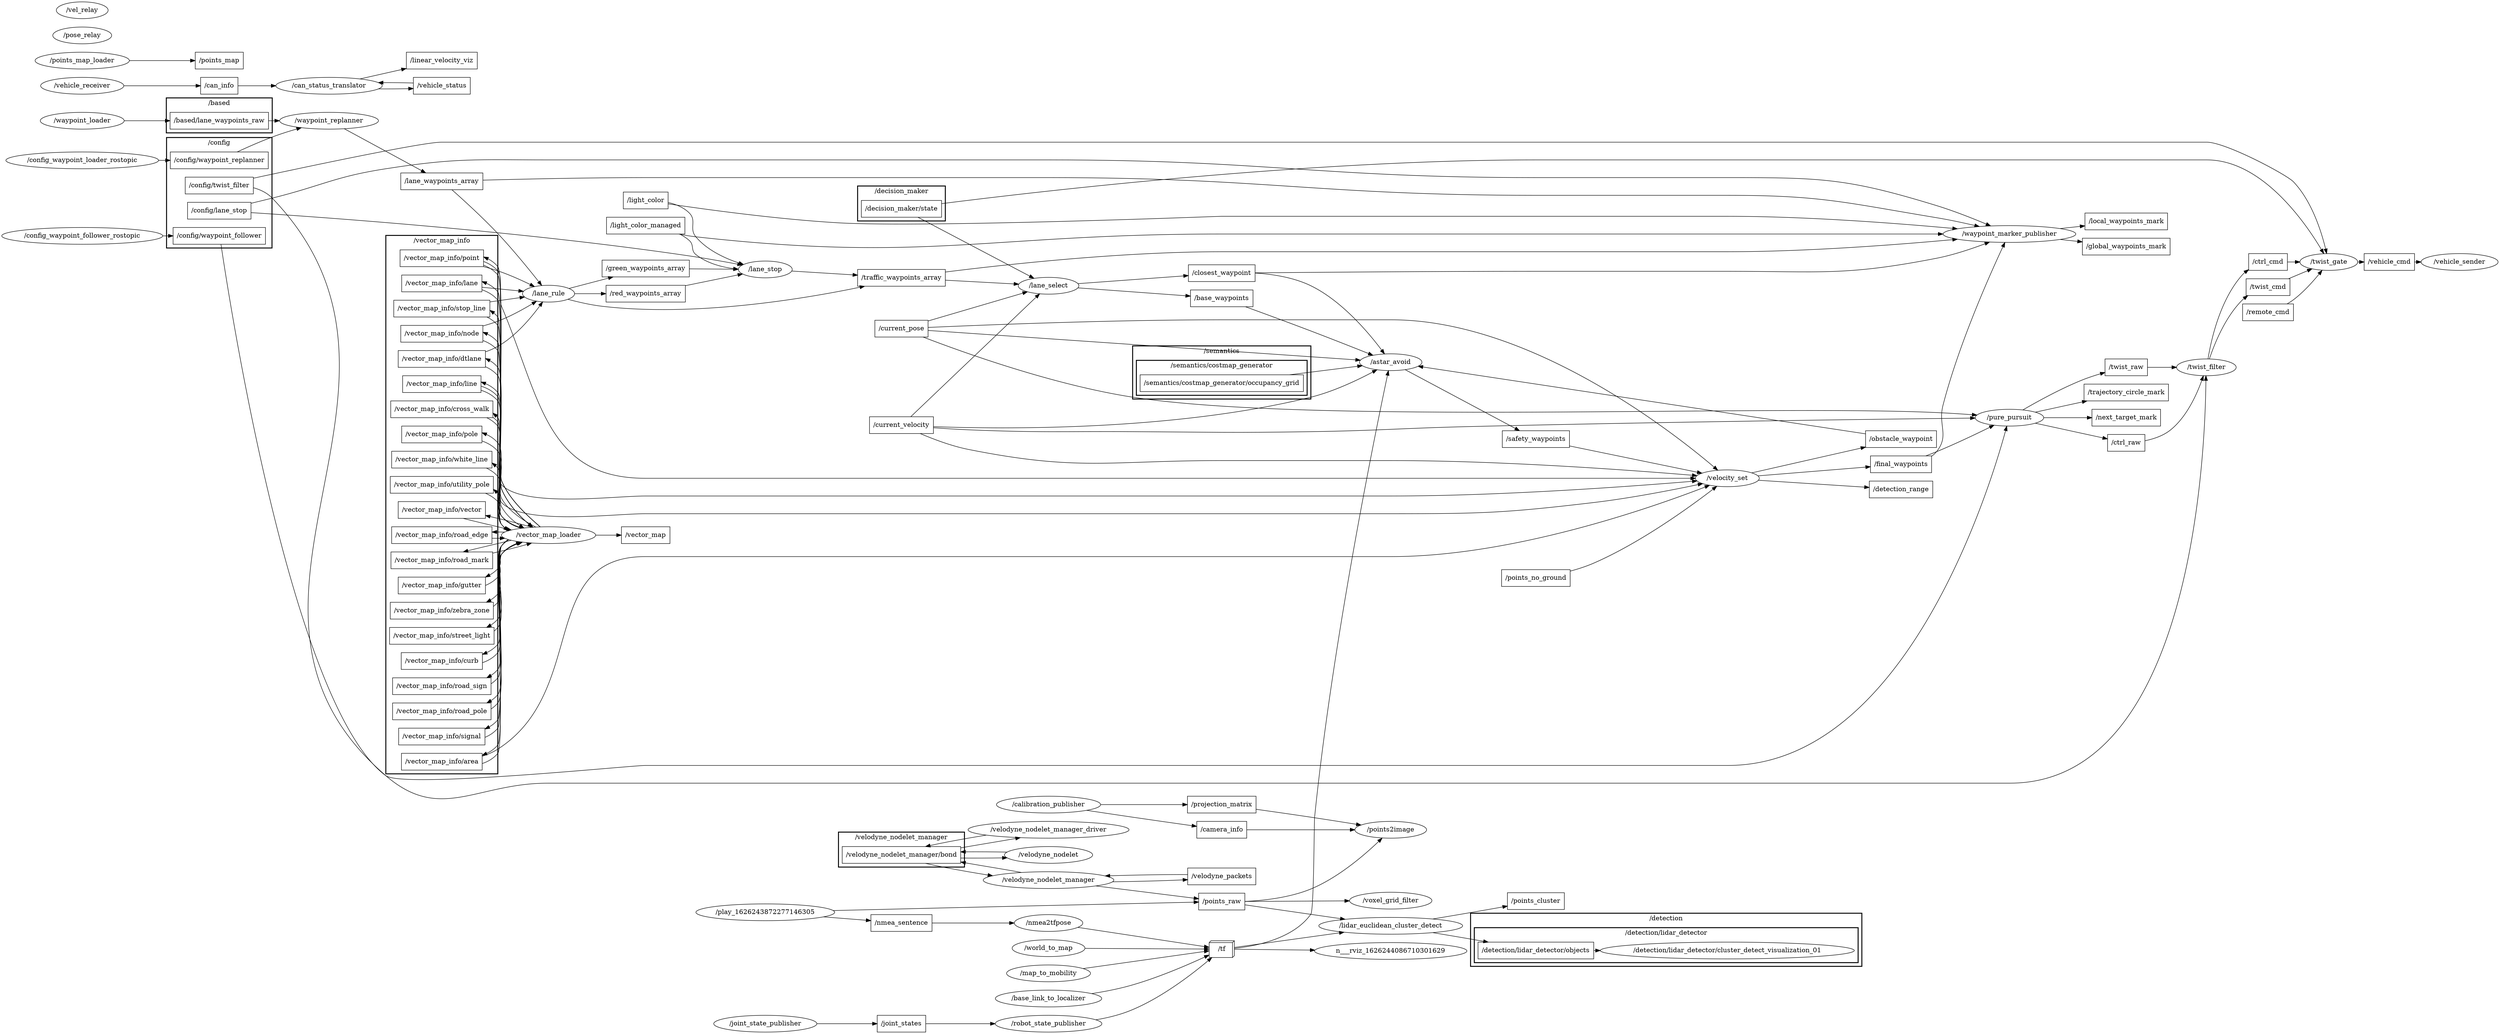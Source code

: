 digraph graphname {
	graph [bb="0,0,4301.3,2258",
		compound=True,
		rank=same,
		rankdir=LR,
		ranksep=0.2
	];
	node [label="\N"];
	subgraph cluster___semantics {
		graph [bb="1946.5,1401,2250.5,1515",
			compound=True,
			label="/semantics",
			lheight=0.21,
			lp="2098.5,1503.5",
			lwidth=0.81,
			rank=same,
			rankdir=LR,
			ranksep=0.2,
			style=bold
		];
		subgraph cluster___semantics__costmap_generator {
			graph [bb="1954.5,1409,2242.5,1484",
				compound=True,
				label="/semantics/costmap_generator",
				lheight=0.21,
				lp="2098.5,1472.5",
				lwidth=2.31,
				rank=same,
				rankdir=LR,
				ranksep=0.2,
				style=bold
			];
			t___semantics__costmap_generator__occupancy_grid			 [URL=topic_3A__semantics__costmap_generator__occupancy_grid,
				height=0.5,
				label="/semantics/costmap_generator/occupancy_grid",
				pos="2098.5,1435",
				shape=box,
				tooltip="topic:/semantics/costmap_generator/occupancy_grid",
				width=3.7778];
		}
	}
	subgraph cluster___config {
		graph [bb="287.48,1728,470.48,1965",
			compound=True,
			label="/config",
			lheight=0.21,
			lp="378.98,1953.5",
			lwidth=0.54,
			rank=same,
			rankdir=LR,
			ranksep=0.2,
			style=bold
		];
		t___config__twist_filter		 [URL=topic_3A__config__twist_filter,
			height=0.5,
			label="/config/twist_filter",
			pos="378.98,1862",
			shape=box,
			tooltip="topic:/config/twist_filter",
			width=1.6389];
		t___config__waypoint_follower		 [URL=topic_3A__config__waypoint_follower,
			height=0.5,
			label="/config/waypoint_follower",
			pos="378.98,1754",
			shape=box,
			tooltip="topic:/config/waypoint_follower",
			width=2.2361];
		t___config__lane_stop		 [URL=topic_3A__config__lane_stop,
			height=0.5,
			label="/config/lane_stop",
			pos="378.98,1808",
			shape=box,
			tooltip="topic:/config/lane_stop",
			width=1.5278];
		t___config__waypoint_replanner		 [URL=topic_3A__config__waypoint_replanner,
			height=0.5,
			label="/config/waypoint_replanner",
			pos="378.98,1916",
			shape=box,
			tooltip="topic:/config/waypoint_replanner",
			width=2.3194];
	}
	subgraph cluster___vector_map_info {
		graph [bb="660.66,597,855.66,1752",
			compound=True,
			label="/vector_map_info",
			lheight=0.21,
			lp="758.16,1740.5",
			lwidth=1.35,
			rank=same,
			rankdir=LR,
			ranksep=0.2,
			style=bold
		];
		t___vector_map_info__zebra_zone		 [URL=topic_3A__vector_map_info__zebra_zone,
			height=0.5,
			label="/vector_map_info/zebra_zone",
			pos="758.16,947",
			shape=box,
			tooltip="topic:/vector_map_info/zebra_zone",
			width=2.4861];
		t___vector_map_info__dtlane		 [URL=topic_3A__vector_map_info__dtlane,
			height=0.5,
			label="/vector_map_info/dtlane",
			pos="758.16,1487",
			shape=box,
			tooltip="topic:/vector_map_info/dtlane",
			width=2.0833];
		t___vector_map_info__curb		 [URL=topic_3A__vector_map_info__curb,
			height=0.5,
			label="/vector_map_info/curb",
			pos="758.16,839",
			shape=box,
			tooltip="topic:/vector_map_info/curb",
			width=1.9583];
		t___vector_map_info__road_sign		 [URL=topic_3A__vector_map_info__road_sign,
			height=0.5,
			label="/vector_map_info/road_sign",
			pos="758.16,785",
			shape=box,
			tooltip="topic:/vector_map_info/road_sign",
			width=2.3611];
		t___vector_map_info__road_pole		 [URL=topic_3A__vector_map_info__road_pole,
			height=0.5,
			label="/vector_map_info/road_pole",
			pos="758.16,731",
			shape=box,
			tooltip="topic:/vector_map_info/road_pole",
			width=2.375];
		t___vector_map_info__signal		 [URL=topic_3A__vector_map_info__signal,
			height=0.5,
			label="/vector_map_info/signal",
			pos="758.16,677",
			shape=box,
			tooltip="topic:/vector_map_info/signal",
			width=2.0694];
		t___vector_map_info__lane		 [URL=topic_3A__vector_map_info__lane,
			height=0.5,
			label="/vector_map_info/lane",
			pos="758.16,1649",
			shape=box,
			tooltip="topic:/vector_map_info/lane",
			width=1.9444];
		t___vector_map_info__stop_line		 [URL=topic_3A__vector_map_info__stop_line,
			height=0.5,
			label="/vector_map_info/stop_line",
			pos="758.16,1595",
			shape=box,
			tooltip="topic:/vector_map_info/stop_line",
			width=2.3194];
		t___vector_map_info__utility_pole		 [URL=topic_3A__vector_map_info__utility_pole,
			height=0.5,
			label="/vector_map_info/utility_pole",
			pos="758.16,1217",
			shape=box,
			tooltip="topic:/vector_map_info/utility_pole",
			width=2.4861];
		t___vector_map_info__line		 [URL=topic_3A__vector_map_info__line,
			height=0.5,
			label="/vector_map_info/line",
			pos="758.16,1433",
			shape=box,
			tooltip="topic:/vector_map_info/line",
			width=1.9028];
		t___vector_map_info__node		 [URL=topic_3A__vector_map_info__node,
			height=0.5,
			label="/vector_map_info/node",
			pos="758.16,1541",
			shape=box,
			tooltip="topic:/vector_map_info/node",
			width=1.9861];
		t___vector_map_info__road_mark		 [URL=topic_3A__vector_map_info__road_mark,
			height=0.5,
			label="/vector_map_info/road_mark",
			pos="758.16,1055",
			shape=box,
			tooltip="topic:/vector_map_info/road_mark",
			width=2.4444];
		t___vector_map_info__gutter		 [URL=topic_3A__vector_map_info__gutter,
			height=0.5,
			label="/vector_map_info/gutter",
			pos="758.16,1001",
			shape=box,
			tooltip="topic:/vector_map_info/gutter",
			width=2.0694];
		t___vector_map_info__street_light		 [URL=topic_3A__vector_map_info__street_light,
			height=0.5,
			label="/vector_map_info/street_light",
			pos="758.16,893",
			shape=box,
			tooltip="topic:/vector_map_info/street_light",
			width=2.4722];
		t___vector_map_info__cross_walk		 [URL=topic_3A__vector_map_info__cross_walk,
			height=0.5,
			label="/vector_map_info/cross_walk",
			pos="758.16,1379",
			shape=box,
			tooltip="topic:/vector_map_info/cross_walk",
			width=2.4722];
		t___vector_map_info__white_line		 [URL=topic_3A__vector_map_info__white_line,
			height=0.5,
			label="/vector_map_info/white_line",
			pos="758.16,1271",
			shape=box,
			tooltip="topic:/vector_map_info/white_line",
			width=2.4167];
		t___vector_map_info__vector		 [URL=topic_3A__vector_map_info__vector,
			height=0.5,
			label="/vector_map_info/vector",
			pos="758.16,1163",
			shape=box,
			tooltip="topic:/vector_map_info/vector",
			width=2.0972];
		t___vector_map_info__point		 [URL=topic_3A__vector_map_info__point,
			height=0.5,
			label="/vector_map_info/point",
			pos="758.16,1703",
			shape=box,
			tooltip="topic:/vector_map_info/point",
			width=2.0139];
		t___vector_map_info__pole		 [URL=topic_3A__vector_map_info__pole,
			height=0.5,
			label="/vector_map_info/pole",
			pos="758.16,1325",
			shape=box,
			tooltip="topic:/vector_map_info/pole",
			width=1.9444];
		t___vector_map_info__area		 [URL=topic_3A__vector_map_info__area,
			height=0.5,
			label="/vector_map_info/area",
			pos="758.16,623",
			shape=box,
			tooltip="topic:/vector_map_info/area",
			width=1.9444];
		t___vector_map_info__road_edge		 [URL=topic_3A__vector_map_info__road_edge,
			height=0.5,
			label="/vector_map_info/road_edge",
			pos="758.16,1109",
			shape=box,
			tooltip="topic:/vector_map_info/road_edge",
			width=2.4028];
	}
	subgraph cluster___decision_maker {
		graph [bb="1474.8,1788,1625.8,1863",
			compound=True,
			label="/decision_maker",
			lheight=0.21,
			lp="1550.3,1851.5",
			lwidth=1.26,
			rank=same,
			rankdir=LR,
			ranksep=0.2,
			style=bold
		];
		t___decision_maker__state		 [URL=topic_3A__decision_maker__state,
			height=0.5,
			label="/decision_maker/state",
			pos="1550.3,1814",
			shape=box,
			tooltip="topic:/decision_maker/state",
			width=1.875];
	}
	subgraph cluster___based {
		graph [bb="287.48,1977,470.48,2052",
			compound=True,
			label="/based",
			lheight=0.21,
			lp="378.98,2040.5",
			lwidth=0.49,
			rank=same,
			rankdir=LR,
			ranksep=0.2,
			style=bold
		];
		t___based__lane_waypoints_raw		 [URL=topic_3A__based__lane_waypoints_raw,
			height=0.5,
			label="/based/lane_waypoints_raw",
			pos="378.98,2003",
			shape=box,
			tooltip="topic:/based/lane_waypoints_raw",
			width=2.3194];
	}
	subgraph cluster___detection {
		graph [bb="2526.5,159,3183.3,273",
			compound=True,
			label="/detection",
			lheight=0.21,
			lp="2854.9,261.5",
			lwidth=0.75,
			rank=same,
			rankdir=LR,
			ranksep=0.2,
			style=bold
		];
		subgraph cluster___detection__lidar_detector {
			graph [bb="2534.5,167,3175.3,242",
				compound=True,
				label="/detection/lidar_detector",
				lheight=0.21,
				lp="2854.9,230.5",
				lwidth=1.85,
				rank=same,
				rankdir=LR,
				ranksep=0.2,
				style=bold
			];
			t___detection__lidar_detector__objects			 [URL=topic_3A__detection__lidar_detector__objects,
				height=0.5,
				label="/detection/lidar_detector/objects",
				pos="2638,193",
				shape=box,
				tooltip="topic:/detection/lidar_detector/objects",
				width=2.6528];
			n___detection__lidar_detector__cluster_detect_visualization_01			 [URL=__detection__lidar_detector__cluster_detect_visualization_01,
				height=0.5,
				label="/detection/lidar_detector/cluster_detect_visualization_01",
				pos="2957.4,193",
				shape=ellipse,
				tooltip="/detection/lidar_detector/cluster_detect_visualization_01",
				width=5.8314];
			t___detection__lidar_detector__objects -> n___detection__lidar_detector__cluster_detect_visualization_01			 [penwidth=1,
				pos="e,2747.3,193 2733.8,193 2734.9,193 2736,193 2737.1,193"];
		}
	}
	subgraph cluster___velodyne_nodelet_manager {
		graph [bb="1441.8,354,1658.8,429",
			compound=True,
			label="/velodyne_nodelet_manager",
			lheight=0.21,
			lp="1550.3,417.5",
			lwidth=2.14,
			rank=same,
			rankdir=LR,
			ranksep=0.2,
			style=bold
		];
		t___velodyne_nodelet_manager__bond		 [URL=topic_3A__velodyne_nodelet_manager__bond,
			height=0.5,
			label="/velodyne_nodelet_manager/bond",
			pos="1550.3,380",
			shape=box,
			tooltip="topic:/velodyne_nodelet_manager/bond",
			width=2.7917];
	}
	n___astar_avoid	 [URL=__astar_avoid,
		height=0.5,
		label="/astar_avoid",
		pos="2388.5,1451",
		shape=ellipse,
		tooltip="/astar_avoid",
		width=1.4985];
	t___semantics__costmap_generator__occupancy_grid -> n___astar_avoid	 [penwidth=1,
		pos="e,2334.9,1448 2234.6,1442.5 2266,1444.2 2298,1446 2324.6,1447.5"];
	n___twist_filter	 [URL=__twist_filter,
		height=0.5,
		label="/twist_filter",
		pos="3784.2,1469",
		shape=ellipse,
		tooltip="/twist_filter",
		width=1.4443];
	t___config__twist_filter -> n___twist_filter	 [penwidth=1,
		pos="e,3781.4,1450.8 438.32,1854.9 450.47,1850.9 462.09,1844.6 470.48,1835 837.82,1414.4 247.35,968.53 660.66,593 754.31,507.91 818.37,577 944.9,577 944.9,577 944.9,577 3439.8,577 3629.7,577 3755.2,1289.3 3779.8,1440.9"];
	n___twist_gate	 [URL=__twist_gate,
		height=0.5,
		label="/twist_gate",
		pos="4002.6,1790",
		shape=ellipse,
		tooltip="/twist_gate",
		width=1.3721];
	t___config__twist_filter -> n___twist_gate	 [penwidth=1,
		pos="e,3995.9,1807.8 438.27,1878.5 536.72,1905.8 726.26,1957 758.16,1957 758.16,1957 758.16,1957 3784.2,1957 3858.6,1957 3882.6,1942.2 3939.2,1894 3963.7,1873.1 3981.5,1840.3 3991.9,1817.1"];
	n___pure_pursuit	 [URL=__pure_pursuit,
		height=0.5,
		label="/pure_pursuit",
		pos="3439.8,1361",
		shape=ellipse,
		tooltip="/pure_pursuit",
		width=1.6068];
	t___config__waypoint_follower -> n___pure_pursuit	 [penwidth=1,
		pos="e,3437.3,1342.9 380.41,1735.8 391.54,1599.7 468.68,743.97 660.66,593 695.8,565.36 1092.6,615 1113.6,615 1113.6,615 1113.6,615 2957.4,615 3306.2,615 3415.2,1197.1 3435.9,1332.9"];
	n___waypoint_marker_publisher	 [URL=__waypoint_marker_publisher,
		height=0.5,
		label="/waypoint_marker_publisher",
		pos="3439.8,1755",
		shape=ellipse,
		tooltip="/waypoint_marker_publisher",
		width=3.1233];
	t___config__lane_stop -> n___waypoint_marker_publisher	 [penwidth=1,
		pos="e,3408.8,1772.3 434.25,1823.9 446.22,1827.5 458.8,1831.3 470.48,1835 555.59,1862.1 573.08,1882.4 660.66,1900 784.8,1924.9 818.29,1919 944.9,1919 944.9,1919 944.9,1919 1802.7,1919 2174.3,1919 2266.3,1881 2638,1881 2638,1881 2638,1881 2957.4,1881 3118.1,1881 3164,1877.1 3313.3,1818 3343.1,1806.2 3375.3,1790.1 3399.8,1777.1"];
	n___lane_stop	 [URL=__lane_stop,
		height=0.5,
		label="/lane_stop",
		pos="1317.5,1684",
		shape=ellipse,
		tooltip="/lane_stop",
		width=1.2999];
	t___config__lane_stop -> n___lane_stop	 [penwidth=1,
		pos="e,1278,1693.7 434.16,1803.7 565.39,1793 906.08,1762.4 1187.1,1713 1214,1708.3 1243.7,1701.8 1268,1696.1"];
	n___waypoint_replanner	 [URL=__waypoint_replanner,
		height=0.5,
		label="/waypoint_replanner",
		pos="565.57,2003",
		shape=ellipse,
		tooltip="/waypoint_replanner",
		width=2.3109];
	t___config__waypoint_replanner -> n___waypoint_replanner	 [penwidth=1,
		pos="e,520.28,1987.8 408.84,1934.1 428.28,1945.5 454.42,1960 478.48,1971 488.79,1975.7 500.01,1980.3 510.87,1984.4"];
	n___vector_map_loader	 [URL=__vector_map_loader,
		height=0.5,
		label="/vector_map_loader",
		pos="944.9,1109",
		shape=ellipse,
		tooltip="/vector_map_loader",
		width=2.2567];
	t___vector_map_info__zebra_zone -> n___vector_map_loader	 [penwidth=1,
		pos="e,902.9,1093.6 847.87,957.29 850.7,959.59 853.31,962.15 855.66,965 870.26,982.72 850.01,1049.5 863.66,1068 871.05,1078 882.06,1084.9 893.59,1089.9"];
	n___lane_rule	 [URL=__lane_rule,
		height=0.5,
		label="/lane_rule",
		pos="944.9,1632",
		shape=ellipse,
		tooltip="/lane_rule",
		width=1.2818];
	t___vector_map_info__dtlane -> n___lane_rule	 [penwidth=1,
		pos="e,936.31,1614.3 833.35,1502.3 841.22,1505.5 848.83,1509.4 855.66,1514 890.06,1537.4 916.64,1578.4 931.54,1605.4"];
	t___vector_map_info__dtlane -> n___vector_map_loader	 [penwidth=1,
		pos="e,919.1,1126.5 832.09,1468.8 841.2,1464.6 849.47,1458.9 855.66,1451 872.37,1429.8 854.68,1233.5 863.66,1208 873.63,1179.7 893.88,1152.8 911.67,1134"];
	t___vector_map_info__curb -> n___vector_map_loader	 [penwidth=1,
		pos="e,902.21,1093.6 829.15,838.24 839.4,842.28 848.79,848.32 855.66,857 870.22,875.4 850.09,1048.9 863.66,1068 870.72,1078 881.36,1084.8 892.65,1089.8"];
	t___vector_map_info__road_sign -> n___vector_map_loader	 [penwidth=1,
		pos="e,902.16,1093.6 843.5,791.7 848.06,794.84 852.19,798.58 855.66,803 873.85,826.17 846.71,1043.9 863.66,1068 870.68,1078 881.31,1084.8 892.59,1089.9"];
	t___vector_map_info__road_pole -> n___vector_map_loader	 [penwidth=1,
		pos="e,902.12,1093.7 843.95,737.98 848.34,741.06 852.31,744.71 855.66,749 877.48,776.95 843.34,1038.9 863.66,1068 870.65,1078 881.27,1084.9 892.56,1089.9"];
	t___vector_map_info__signal -> n___vector_map_loader	 [penwidth=1,
		pos="e,902.1,1093.7 833.12,677.78 841.85,681.78 849.73,687.37 855.66,695 868.38,711.36 851.81,1051 863.66,1068 870.63,1078 881.25,1084.9 892.53,1089.9"];
	t___vector_map_info__lane -> n___lane_rule	 [penwidth=1,
		pos="e,899.93,1636.1 828.23,1642.6 848.58,1640.8 870.51,1638.8 889.81,1637"];
	t___vector_map_info__lane -> n___vector_map_loader	 [penwidth=1,
		pos="e,918.98,1126.4 828.3,1632.5 838.93,1628.2 848.66,1622 855.66,1613 869.46,1595.2 856.32,1229.3 863.66,1208 873.44,1179.7 893.69,1152.7 911.53,1133.9"];
	t___vector_map_info__stop_line -> n___lane_rule	 [penwidth=1,
		pos="e,903.34,1623.8 841.7,1611.6 859.23,1615 877.22,1618.6 893.17,1621.8"];
	t___vector_map_info__stop_line -> n___vector_map_loader	 [penwidth=1,
		pos="e,919.01,1126.4 832.16,1576.8 841.26,1572.6 849.51,1566.9 855.66,1559 867.65,1543.6 857.27,1226.4 863.66,1208 873.48,1179.7 893.73,1152.7 911.56,1134"];
	t___vector_map_info__utility_pole -> n___vector_map_loader	 [penwidth=1,
		pos="e,877.88,1119.3 829.24,1198.9 839.22,1194.7 848.5,1189 855.66,1181 870.4,1164.6 849.81,1149.2 863.66,1132 865.53,1129.7 867.6,1127.5 869.82,1125.5"];
	t___vector_map_info__line -> n___vector_map_loader	 [penwidth=1,
		pos="e,904.84,1124.7 826.71,1417 837.92,1412.7 848.26,1406.4 855.66,1397 871.29,1377.2 852.74,1192.8 863.66,1170 871.06,1154.6 883.63,1141.2 896.69,1130.8"];
	n___velocity_set	 [URL=__velocity_set,
		height=0.5,
		label="/velocity_set",
		pos="2957.4,1231",
		shape=ellipse,
		tooltip="/velocity_set",
		width=1.5526];
	t___vector_map_info__line -> n___velocity_set	 [penwidth=1,
		pos="e,2904.5,1225.1 827.15,1425.6 838.17,1421.5 848.34,1415.2 855.66,1406 868.74,1389.5 849.2,1232.3 863.66,1217 902.05,1176.5 1057.8,1193 1113.6,1193 1113.6,1193 1113.6,1193 2388.5,1193 2572.7,1193 2789.6,1213.1 2894.5,1224"];
	t___vector_map_info__node -> n___lane_rule	 [penwidth=1,
		pos="e,925.97,1615.4 829.79,1557.7 838.68,1560.7 847.5,1564.1 855.66,1568 878.27,1578.8 901.2,1595.4 918.15,1609"];
	t___vector_map_info__node -> n___vector_map_loader	 [penwidth=1,
		pos="e,919.05,1126.4 829.71,1523.9 839.77,1519.6 848.95,1513.6 855.66,1505 865.83,1492 858.22,1223.6 863.66,1208 873.54,1179.7 893.79,1152.8 911.6,1134"];
	t___vector_map_info__road_mark -> n___vector_map_loader	 [penwidth=1,
		pos="e,915.61,1092.1 846.41,1070.3 849.53,1071.2 852.62,1072.1 855.66,1073 872.11,1077.8 890.21,1083.2 905.79,1088.6"];
	t___vector_map_info__gutter -> n___vector_map_loader	 [penwidth=1,
		pos="e,903.88,1093.3 833.13,1003 841.62,1006.9 849.44,1012.1 855.66,1019 870.4,1035.4 849.81,1050.8 863.66,1068 871.54,1077.8 882.84,1084.6 894.5,1089.6"];
	t___vector_map_info__street_light -> n___vector_map_loader	 [penwidth=1,
		pos="e,902.3,1093.5 847.16,902.56 850.27,905.04 853.13,907.85 855.66,911 877.51,938.26 843.27,1039.6 863.66,1068 870.78,1077.9 881.45,1084.7 892.74,1089.7"];
	t___vector_map_info__cross_walk -> n___vector_map_loader	 [penwidth=1,
		pos="e,876.85,1119.1 831.57,1361 840.88,1356.7 849.34,1351 855.66,1343 870.22,1324.6 850.09,1151.1 863.66,1132 865.23,1129.8 866.98,1127.7 868.88,1125.8"];
	t___vector_map_info__cross_walk -> n___velocity_set	 [penwidth=1,
		pos="e,2915.3,1219.1 846.77,1360.8 850.04,1358.2 853.03,1355.3 855.66,1352 867.66,1337 850.39,1192.9 863.66,1179 902.13,1138.6 1057.8,1155 1113.6,1155 1113.6,1155 1113.6,1155 2388.5,1155 2542.2,1155 2581.5,1156.2 2733.5,1179 2793.1,1187.9 2860.3,1204.4 2905.4,1216.5"];
	t___vector_map_info__white_line -> n___vector_map_loader	 [penwidth=1,
		pos="e,877.06,1119.3 830.8,1253 840.34,1248.7 849.07,1243 855.66,1235 870.26,1217.3 850.01,1150.5 863.66,1132 865.28,1129.8 867.06,1127.8 868.99,1125.9"];
	t___vector_map_info__vector -> n___vector_map_loader	 [penwidth=1,
		pos="e,879.64,1120 794.79,1145 813.1,1139.1 835.58,1132.8 855.66,1127 860.28,1125.7 865.02,1124.3 869.8,1122.9"];
	t___vector_map_info__point -> n___lane_rule	 [penwidth=1,
		pos="e,918.15,1646.8 829.49,1684.9 838.38,1682.2 847.29,1679.2 855.66,1676 873.74,1669.1 893.09,1659.8 909.13,1651.6"];
	t___vector_map_info__point -> n___vector_map_loader	 [penwidth=1,
		pos="e,918.96,1126.4 830.75,1685.5 840.42,1681.2 849.21,1675.3 855.66,1667 871.28,1646.8 855.37,1232.1 863.66,1208 873.41,1179.7 893.66,1152.7 911.5,1133.9"];
	t___vector_map_info__point -> n___velocity_set	 [penwidth=1,
		pos="e,2901.3,1231 831.05,1693.4 840.43,1689.4 849.05,1683.7 855.66,1676 865.97,1663.9 858.2,1619.9 863.66,1605 932.35,1417.2 913.71,1231 1113.6,1231 1113.6,1231 1113.6,1231 2388.5,1231 2570.3,1231 2784.9,1231 2891,1231"];
	t___vector_map_info__pole -> n___vector_map_loader	 [penwidth=1,
		pos="e,876.92,1119.2 828.56,1308.2 839.02,1303.8 848.63,1297.8 855.66,1289 877.51,1261.7 843.27,1160.4 863.66,1132 865.25,1129.8 867.01,1127.7 868.92,1125.8"];
	t___vector_map_info__area -> n___vector_map_loader	 [penwidth=1,
		pos="e,902.08,1093.7 828.31,621.74 838.93,625.8 848.66,631.98 855.66,641 870.2,659.75 850.12,1048.5 863.66,1068 870.62,1078 881.23,1084.9 892.51,1089.9"];
	t___vector_map_info__area -> n___velocity_set	 [penwidth=1,
		pos="e,2927.8,1215.6 828.26,635.53 838.03,639.19 847.5,643.91 855.66,650 1029.1,779.47 897.22,1063 1113.6,1063 1113.6,1063 1113.6,1063 2388.5,1063 2595.6,1063 2828.5,1166.7 2918.8,1211.2"];
	t___vector_map_info__road_edge -> n___vector_map_loader	 [penwidth=1,
		pos="e,869.27,1102.4 844.7,1102.3 849.44,1102.2 854.21,1102.2 858.95,1102.3"];
	t___decision_maker__state -> n___twist_gate	 [penwidth=1,
		pos="e,3987.2,1807.1 1617.9,1825.1 1788.4,1852.1 2250.3,1919 2638,1919 2638,1919 2638,1919 3784.2,1919 3865.4,1919 3942.9,1852.1 3980,1814.6"];
	n___lane_select	 [URL=__lane_select,
		height=0.5,
		label="/lane_select",
		pos="1802.7,1644",
		shape=ellipse,
		tooltip="/lane_select",
		width=1.4443];
	t___decision_maker__state -> n___lane_select	 [penwidth=1,
		pos="e,1778.8,1660.1 1577.3,1795.8 1624.1,1764.3 1720,1699.7 1770.3,1665.8"];
	t___based__lane_waypoints_raw -> n___waypoint_replanner	 [penwidth=1,
		pos="e,482.25,2003 462.72,2003 465.86,2003 469.02,2003 472.18,2003"];
	n___velodyne_nodelet_manager_driver	 [URL=__velodyne_nodelet_manager_driver,
		height=0.5,
		label="/velodyne_nodelet_manager_driver",
		pos="1802.7,380",
		shape=ellipse,
		tooltip="/velodyne_nodelet_manager_driver",
		width=3.7733];
	t___velodyne_nodelet_manager__bond -> n___velodyne_nodelet_manager_driver	 [penwidth=1,
		pos="e,1676.6,373.25 1651.1,373.37 1656.1,373.32 1661.1,373.29 1666.2,373.27"];
	n___velodyne_nodelet	 [URL=__velodyne_nodelet,
		height=0.5,
		label="/velodyne_nodelet",
		pos="1802.7,326",
		shape=ellipse,
		tooltip="/velodyne_nodelet",
		width=2.0943];
	t___velodyne_nodelet_manager__bond -> n___velodyne_nodelet	 [penwidth=1,
		pos="e,1730.3,331.3 1592,361.98 1614.2,355.76 1642,349.35 1666.8,344 1684,340.3 1702.5,336.51 1720.1,333.19"];
	n___velodyne_nodelet_manager	 [URL=__velodyne_nodelet_manager,
		height=0.5,
		label="/velodyne_nodelet_manager",
		pos="1802.7,434",
		shape=ellipse,
		tooltip="/velodyne_nodelet_manager",
		width=3.0692];
	t___velodyne_nodelet_manager__bond -> n___velodyne_nodelet_manager	 [penwidth=1,
		pos="e,1757.6,417.55 1651,394.55 1656.3,395.73 1661.6,396.89 1666.8,398 1693.4,403.71 1722.9,409.64 1747.7,415.25"];
	t___obstacle_waypoint	 [URL=topic_3A__obstacle_waypoint,
		height=0.5,
		label="/obstacle_waypoint",
		pos="3252.3,1315",
		shape=box,
		tooltip="topic:/obstacle_waypoint",
		width=1.6944];
	t___obstacle_waypoint -> n___astar_avoid	 [penwidth=1,
		pos="e,2437.4,1443.3 3191.3,1324.6 3031.9,1349.7 2604.3,1417 2447.4,1441.7"];
	t___closest_waypoint	 [URL=topic_3A__closest_waypoint,
		height=0.5,
		label="/closest_waypoint",
		pos="2098.5,1671",
		shape=box,
		tooltip="topic:/closest_waypoint",
		width=1.5833];
	t___closest_waypoint -> n___astar_avoid	 [penwidth=1,
		pos="e,2381.3,1468.9 2155.6,1671 2185.9,1668.6 2222.4,1661.7 2250.5,1644 2314.8,1603.4 2358.1,1521 2377.3,1478.2"];
	t___closest_waypoint -> n___waypoint_marker_publisher	 [penwidth=1,
		pos="e,3406.1,1737.8 2155.6,1671.7 2254,1672.8 2462.1,1675 2638,1675 2638,1675 2638,1675 2957.4,1675 3116.1,1675 3159,1666.2 3313.3,1703 3342.2,1709.9 3373,1722.4 3397,1733.5"];
	t___safety_waypoints	 [URL=topic_3A__safety_waypoints,
		height=0.5,
		label="/safety_waypoints",
		pos="2638,1315",
		shape=box,
		tooltip="topic:/safety_waypoints",
		width=1.5972];
	t___safety_waypoints -> n___velocity_set	 [penwidth=1,
		pos="e,2913.8,1242.5 2695.8,1299.8 2755,1284.2 2846.2,1260.2 2903.8,1245.1"];
	t___vehicle_cmd	 [URL=topic_3A__vehicle_cmd,
		height=0.5,
		label="/vehicle_cmd",
		pos="4111,1790",
		shape=box,
		tooltip="topic:/vehicle_cmd",
		width=1.25];
	n___vehicle_sender	 [URL=__vehicle_sender,
		height=0.5,
		label="/vehicle_sender",
		pos="4235.6,1790",
		shape=ellipse,
		tooltip="/vehicle_sender",
		width=1.8234];
	t___vehicle_cmd -> n___vehicle_sender	 [penwidth=1,
		pos="e,4170,1790 4156.4,1790 4157.5,1790 4158.6,1790 4159.7,1790"];
	t___linear_velocity_viz	 [URL=topic_3A__linear_velocity_viz,
		height=0.5,
		label="/linear_velocity_viz",
		pos="758.16,2132",
		shape=box,
		tooltip="topic:/linear_velocity_viz",
		width=1.7361];
	t___light_color_managed	 [URL=topic_3A__light_color_managed,
		height=0.5,
		label="/light_color_managed",
		pos="1113.6,1778",
		shape=box,
		tooltip="topic:/light_color_managed",
		width=1.8889];
	t___light_color_managed -> n___waypoint_marker_publisher	 [penwidth=1,
		pos="e,3327.2,1755 1171.1,1759.9 1181,1757.5 1191.3,1755.3 1201.1,1754 1596.4,1700.8 1699.7,1755 2098.5,1755 2098.5,1755 2098.5,1755 2957.4,1755 3079.7,1755 3219.5,1755 3317,1755"];
	t___light_color_managed -> n___lane_stop	 [penwidth=1,
		pos="e,1271.6,1687.5 1167.9,1759.9 1174.9,1756 1181.6,1751.4 1187.1,1746 1197.7,1735.7 1189.9,1725.5 1201.1,1716 1218,1701.8 1240.7,1693.8 1261.5,1689.4"];
	t___remote_cmd	 [URL=topic_3A__remote_cmd,
		height=0.5,
		label="/remote_cmd",
		pos="3894.7,1736",
		shape=box,
		tooltip="topic:/remote_cmd",
		width=1.2361];
	t___remote_cmd -> n___twist_gate	 [penwidth=1,
		pos="e,3973.5,1775.4 3930.9,1754.1 3941.6,1759.5 3953.4,1765.4 3964.2,1770.8"];
	t___next_target_mark	 [URL=topic_3A__next_target_mark,
		height=0.5,
		label="/next_target_mark",
		pos="3642.2,1361",
		shape=box,
		tooltip="topic:/next_target_mark",
		width=1.6111];
	t___current_velocity	 [URL=topic_3A__current_velocity,
		height=0.5,
		label="/current_velocity",
		pos="1550.3,1336",
		shape=box,
		tooltip="topic:/current_velocity",
		width=1.5139];
	t___current_velocity -> n___astar_avoid	 [penwidth=1,
		pos="e,2353.9,1437.1 1605,1337.2 1723.7,1340.8 2013.7,1354.5 2250.5,1405 2282.6,1411.8 2317.7,1423.6 2344.5,1433.5"];
	t___current_velocity -> n___pure_pursuit	 [penwidth=1,
		pos="e,3381.8,1360.2 1605.1,1335.1 1681.6,1333.9 1824.6,1331.8 1946.5,1331 2081.6,1330.1 2115.4,1328.3 2250.5,1331 2373.2,1333.4 2403.8,1338.3 2526.5,1342 2842.4,1351.6 3220,1357.8 3371.7,1360"];
	t___current_velocity -> n___velocity_set	 [penwidth=1,
		pos="e,2904.5,1236.9 1590.2,1317.9 1612.3,1308.8 1640.5,1298.5 1666.8,1293 1855,1254 1906.3,1269 2098.5,1269 2098.5,1269 2098.5,1269 2388.5,1269 2572.7,1269 2789.6,1248.9 2894.5,1238"];
	t___current_velocity -> n___lane_select	 [penwidth=1,
		pos="e,1788.3,1626.5 1565.4,1354.3 1608.4,1406.9 1732.4,1558.2 1781.9,1618.6"];
	t___ctrl_cmd	 [URL=topic_3A__ctrl_cmd,
		height=0.5,
		label="/ctrl_cmd",
		pos="3894.7,1611",
		shape=box,
		tooltip="topic:/ctrl_cmd",
		width=0.95833];
	t___ctrl_cmd -> n___twist_gate	 [penwidth=1,
		pos="e,3992,1772.3 3905.7,1629.1 3924.8,1660.9 3964.5,1726.8 3986.7,1763.6"];
	t___points_cluster	 [URL=topic_3A__points_cluster,
		height=0.5,
		label="/points_cluster",
		pos="2638,299",
		shape=box,
		tooltip="topic:/points_cluster",
		width=1.3333];
	t___lane_waypoints_array	 [URL=topic_3A__lane_waypoints_array,
		height=0.5,
		label="/lane_waypoints_array",
		pos="758.16,1873",
		shape=box,
		tooltip="topic:/lane_waypoints_array",
		width=1.9444];
	t___lane_waypoints_array -> n___waypoint_marker_publisher	 [penwidth=1,
		pos="e,3387.2,1771 828.3,1875.5 899.99,1877.9 1014.6,1881 1113.6,1881 1113.6,1881 1113.6,1881 1802.7,1881 2174.3,1881 2266.3,1843 2638,1843 2638,1843 2638,1843 2957.4,1843 3110.4,1843 3286.3,1799.6 3377.5,1773.8"];
	t___lane_waypoints_array -> n___lane_rule	 [penwidth=1,
		pos="e,932.87,1649.5 774.11,1854.7 793.77,1831.9 827.96,1791.7 855.66,1756 881.38,1722.8 909.43,1683.2 927.08,1657.9"];
	t___light_color	 [URL=topic_3A__light_color,
		height=0.5,
		label="/light_color",
		pos="1113.6,1832",
		shape=box,
		tooltip="topic:/light_color",
		width=1.1111];
	t___light_color -> n___waypoint_marker_publisher	 [penwidth=1,
		pos="e,3351.5,1766.1 1153.9,1824.2 1215.5,1812.7 1337.3,1791.6 1441.8,1784 1536.6,1777.1 1990.8,1793 2098.5,1793 2098.5,1793 2098.5,1793 2957.4,1793 3090.7,1793 3244,1778.4 3341.4,1767.3"];
	t___light_color -> n___lane_stop	 [penwidth=1,
		pos="e,1283.3,1696.4 1153.9,1824.7 1166,1820.7 1178.4,1814.5 1187.1,1805 1203.1,1787.7 1186.9,1772.7 1201.1,1754 1219.6,1729.6 1249.3,1711.9 1274.1,1700.5"];
	t___global_waypoints_mark	 [URL=topic_3A__global_waypoints_mark,
		height=0.5,
		label="/global_waypoints_mark",
		pos="3642.2,1782",
		shape=box,
		tooltip="topic:/global_waypoints_mark",
		width=2.1111];
	t___joint_states	 [URL=topic_3A__joint_states,
		height=0.5,
		label="/joint_states",
		pos="1550.3,18",
		shape=box,
		tooltip="topic:/joint_states",
		width=1.1389];
	n___robot_state_publisher	 [URL=__robot_state_publisher,
		height=0.5,
		label="/robot_state_publisher",
		pos="1802.7,18",
		shape=ellipse,
		tooltip="/robot_state_publisher",
		width=2.4734];
	t___joint_states -> n___robot_state_publisher	 [penwidth=1,
		pos="e,1713.4,18 1591.4,18 1621.7,18 1664.2,18 1703.1,18"];
	t___ctrl_raw	 [URL=topic_3A__ctrl_raw,
		height=0.5,
		label="/ctrl_raw",
		pos="3642.2,1307",
		shape=box,
		tooltip="topic:/ctrl_raw",
		width=0.90278];
	t___ctrl_raw -> n___twist_filter	 [penwidth=1,
		pos="e,3780.1,1451 3675.1,1312.8 3689.7,1316.7 3706.2,1323.3 3718.2,1334 3750.4,1362.7 3768.6,1410.7 3777.4,1441.1"];
	t___twist_raw	 [URL=topic_3A__twist_raw,
		height=0.5,
		label="/twist_raw",
		pos="3642.2,1469",
		shape=box,
		tooltip="topic:/twist_raw",
		width=1.0278];
	t___twist_raw -> n___twist_filter	 [penwidth=1,
		pos="e,3732.2,1469 3679.5,1469 3692.5,1469 3707.4,1469 3721.8,1469"];
	t___camera_info	 [URL=topic_3A__camera_info,
		height=0.5,
		label="/camera_info",
		pos="2098.5,477",
		shape=box,
		tooltip="topic:/camera_info",
		width=1.2361];
	n___points2image	 [URL=__points2image,
		height=0.5,
		label="/points2image",
		pos="2388.5,477",
		shape=ellipse,
		tooltip="/points2image",
		width=1.6971];
	t___camera_info -> n___points2image	 [penwidth=1,
		pos="e,2327.3,477 2143.2,477 2189.5,477 2262.7,477 2317.1,477"];
	t___points_no_ground	 [URL=topic_3A__points_no_ground,
		height=0.5,
		label="/points_no_ground",
		pos="2638,1017",
		shape=box,
		tooltip="topic:/points_no_ground",
		width=1.6528];
	t___points_no_ground -> n___velocity_set	 [penwidth=1,
		pos="e,2940.7,1213.8 2697.7,1033.3 2709.9,1037.7 2722.4,1042.9 2733.5,1049 2814.3,1093.5 2894.8,1168.2 2933.5,1206.6"];
	t___current_pose	 [URL=topic_3A__current_pose,
		height=0.5,
		label="/current_pose",
		pos="1550.3,1552",
		shape=box,
		tooltip="topic:/current_pose",
		width=1.25];
	t___current_pose -> n___astar_avoid	 [penwidth=1,
		pos="e,2349.3,1463.4 1595.7,1550.5 1707.8,1546.3 2006,1531.6 2250.5,1488 2280.5,1482.6 2313.5,1473.9 2339.7,1466.3"];
	t___current_pose -> n___pure_pursuit	 [penwidth=1,
		pos="e,3384.4,1366.6 1586.6,1533.9 1654.9,1500.8 1808.4,1431.5 1946.5,1405 2244.9,1347.7 3010,1388.8 3313.3,1372 3333.2,1370.9 3354.8,1369.2 3374.4,1367.5"];
	t___current_pose -> n___velocity_set	 [penwidth=1,
		pos="e,2942.3,1248.8 1595.4,1554.6 1689.1,1559.8 1911.6,1571 2098.5,1571 2098.5,1571 2098.5,1571 2388.5,1571 2633.8,1571 2865.1,1335.2 2935.6,1256.4"];
	t___current_pose -> n___lane_select	 [penwidth=1,
		pos="e,1766.5,1630.8 1595.4,1568.4 1641,1585.1 1711,1610.6 1756.8,1627.3"];
	t___final_waypoints	 [URL=topic_3A__final_waypoints,
		height=0.5,
		label="/final_waypoints",
		pos="3252.3,1261",
		shape=box,
		tooltip="topic:/final_waypoints",
		width=1.4861];
	t___final_waypoints -> n___waypoint_marker_publisher	 [penwidth=1,
		pos="e,3433.1,1736.9 3304.5,1279.2 3307.8,1281.7 3310.8,1284.7 3313.3,1288 3340.4,1323.8 3317.6,1344.2 3327.3,1388 3356,1517.2 3407.8,1666.7 3429.6,1727.3"];
	t___final_waypoints -> n___pure_pursuit	 [penwidth=1,
		pos="e,3413.6,1344.8 3294.6,1279 3300.9,1281.9 3307.4,1285 3313.3,1288 3344.9,1304.1 3379.7,1324.4 3404.8,1339.5"];
	t___base_waypoints	 [URL=topic_3A__base_waypoints,
		height=0.5,
		label="/base_waypoints",
		pos="2098.5,1617",
		shape=box,
		tooltip="topic:/base_waypoints",
		width=1.4861];
	t___base_waypoints -> n___astar_avoid	 [penwidth=1,
		pos="e,2366.8,1467.9 2143.1,1598.9 2174,1585.8 2215.6,1567 2250.5,1547 2289.5,1524.7 2331.6,1494.4 2358.8,1473.9"];
	t___projection_matrix	 [URL=topic_3A__projection_matrix,
		height=0.5,
		label="/projection_matrix",
		pos="2098.5,531",
		shape=box,
		tooltip="topic:/projection_matrix",
		width=1.6389];
	t___projection_matrix -> n___points2image	 [penwidth=1,
		pos="e,2337.7,487.15 2157.7,520.72 2185.9,515.78 2219.9,509.7 2250.5,504 2275.8,499.28 2303.7,493.87 2327.7,489.13"];
	t___vector_map	 [URL=topic_3A__vector_map,
		height=0.5,
		label="/vector_map",
		pos="1113.6,1109",
		shape=box,
		tooltip="topic:/vector_map",
		width=1.1806];
	t___detection_range	 [URL=topic_3A__detection_range,
		height=0.5,
		label="/detection_range",
		pos="3252.3,1207",
		shape=box,
		tooltip="topic:/detection_range",
		width=1.4861];
	t___local_waypoints_mark	 [URL=topic_3A__local_waypoints_mark,
		height=0.5,
		label="/local_waypoints_mark",
		pos="3642.2,1728",
		shape=box,
		tooltip="topic:/local_waypoints_mark",
		width=2];
	t___twist_cmd	 [URL=topic_3A__twist_cmd,
		height=0.5,
		label="/twist_cmd",
		pos="3894.7,1790",
		shape=box,
		tooltip="topic:/twist_cmd",
		width=1.0694];
	t___twist_cmd -> n___twist_gate	 [penwidth=1,
		pos="e,3953.1,1790 3933.4,1790 3936.5,1790 3939.6,1790 3942.8,1790"];
	t___green_waypoints_array	 [URL=topic_3A__green_waypoints_array,
		height=0.5,
		label="/green_waypoints_array",
		pos="1113.6,1686",
		shape=box,
		tooltip="topic:/green_waypoints_array",
		width=2.0417];
	t___green_waypoints_array -> n___lane_stop	 [penwidth=1,
		pos="e,1270.7,1684.5 1187.2,1685.3 1211.4,1685 1237.8,1684.8 1260.5,1684.6"];
	t___traffic_waypoints_array	 [URL=topic_3A__traffic_waypoints_array,
		height=0.5,
		label="/traffic_waypoints_array",
		pos="1550.3,1670",
		shape=box,
		tooltip="topic:/traffic_waypoints_array",
		width=2.0833];
	t___traffic_waypoints_array -> n___waypoint_marker_publisher	 [penwidth=1,
		pos="e,3351.5,1743.9 1625.5,1680.5 1731,1694.4 1929,1717 2098.5,1717 2098.5,1717 2098.5,1717 2957.4,1717 3090.7,1717 3244,1731.6 3341.4,1742.7"];
	t___traffic_waypoints_array -> n___lane_select	 [penwidth=1,
		pos="e,1752.7,1649.2 1625.4,1662.3 1662.8,1658.4 1707.4,1653.8 1742.5,1650.2"];
	t___vehicle_status	 [URL=topic_3A__vehicle_status,
		height=0.5,
		label="/vehicle_status",
		pos="758.16,2078",
		shape=box,
		tooltip="topic:/vehicle_status",
		width=1.3472];
	n___can_status_translator	 [URL=__can_status_translator,
		height=0.5,
		label="/can_status_translator",
		pos="565.57,2078",
		shape=ellipse,
		tooltip="/can_status_translator",
		width=2.4192];
	t___vehicle_status -> n___can_status_translator	 [penwidth=1,
		pos="e,646.69,2084.7 709.55,2084 693.45,2084.5 674.99,2084.8 656.77,2084.7"];
	t___trajectory_circle_mark	 [URL=topic_3A__trajectory_circle_mark,
		height=0.5,
		label="/trajectory_circle_mark",
		pos="3642.2,1415",
		shape=box,
		tooltip="topic:/trajectory_circle_mark",
		width=2];
	t___points_map	 [URL=topic_3A__points_map,
		height=0.5,
		label="/points_map",
		pos="378.98,2132",
		shape=box,
		tooltip="topic:/points_map",
		width=1.1667];
	t___velodyne_packets	 [URL=topic_3A__velodyne_packets,
		height=0.5,
		label="/velodyne_packets",
		pos="2098.5,423",
		shape=box,
		tooltip="topic:/velodyne_packets",
		width=1.625];
	t___velodyne_packets -> n___velodyne_nodelet_manager	 [penwidth=1,
		pos="e,1912.4,436.47 2040,430.68 2006.4,433 1963.1,434.99 1922.6,436.18"];
	t___can_info	 [URL=topic_3A__can_info,
		height=0.5,
		label="/can_info",
		pos="378.98,2078",
		shape=box,
		tooltip="topic:/can_info",
		width=0.94444];
	t___can_info -> n___can_status_translator	 [penwidth=1,
		pos="e,478.36,2078 413.2,2078 428.95,2078 448.52,2078 468.32,2078"];
	t___points_raw	 [URL=topic_3A__points_raw,
		height=0.5,
		label="/points_raw",
		pos="2098.5,323",
		shape=box,
		tooltip="topic:/points_raw",
		width=1.1111];
	n___lidar_euclidean_cluster_detect	 [URL=__lidar_euclidean_cluster_detect,
		height=0.5,
		label="/lidar_euclidean_cluster_detect",
		pos="2388.5,246",
		shape=ellipse,
		tooltip="/lidar_euclidean_cluster_detect",
		width=3.34];
	t___points_raw -> n___lidar_euclidean_cluster_detect	 [penwidth=1,
		pos="e,2329.3,261.72 2138.5,312.37 2185.1,300 2262.9,279.34 2319.4,264.35"];
	t___points_raw -> n___points2image	 [penwidth=1,
		pos="e,2362.1,460.66 2138.3,341.02 2169.2,355.28 2213,376.05 2250.5,396 2286.1,414.94 2325.7,438.43 2353.3,455.23"];
	n___voxel_grid_filter	 [URL=__voxel_grid_filter,
		height=0.5,
		label="/voxel_grid_filter",
		pos="2388.5,323",
		shape=ellipse,
		tooltip="/voxel_grid_filter",
		width=2.022];
	t___points_raw -> n___voxel_grid_filter	 [penwidth=1,
		pos="e,2315.7,323 2138.5,323 2181.4,323 2250.8,323 2305.6,323"];
	t___red_waypoints_array	 [URL=topic_3A__red_waypoints_array,
		height=0.5,
		label="/red_waypoints_array",
		pos="1113.6,1632",
		shape=box,
		tooltip="topic:/red_waypoints_array",
		width=1.8611];
	t___red_waypoints_array -> n___lane_stop	 [penwidth=1,
		pos="e,1278.4,1674 1180.7,1649.1 1209.4,1656.4 1242.3,1664.8 1268.6,1671.5"];
	t___nmea_sentence	 [URL=topic_3A__nmea_sentence,
		height=0.5,
		label="/nmea_sentence",
		pos="1550.3,153",
		shape=box,
		tooltip="topic:/nmea_sentence",
		width=1.4444];
	n___nmea2tfpose	 [URL=__nmea2tfpose,
		height=0.5,
		label="/nmea2tfpose",
		pos="1802.7,72",
		shape=ellipse,
		tooltip="/nmea2tfpose",
		width=1.6249];
	t___nmea_sentence -> n___nmea2tfpose	 [penwidth=1,
		pos="e,1749.3,79.581 1583.6,134.98 1606.5,123.27 1637.8,108.47 1666.8,99 1690,91.437 1716.2,85.628 1739.3,81.37"];
	n_n__tf	 [URL=topic_3A__tf,
		height=0.5,
		label="/tf",
		pos="2098.5,180",
		shape=box3d,
		tooltip="topic:/tf",
		width=0.75];
	n___rviz_1626244086710301629	 [height=0.5,
		pos="2388.5,180",
		width=3.6108];
	n_n__tf -> n___rviz_1626244086710301629	 [penwidth=1,
		pos="e,2258.3,180 2125.5,180 2154.1,180 2201.4,180 2248,180"];
	n_n__tf -> n___lidar_euclidean_cluster_detect	 [penwidth=1,
		pos="e,2322.2,230.92 2125.5,186.15 2167.7,195.74 2250.6,214.62 2312.1,228.63"];
	n_n__tf -> n___astar_avoid	 [penwidth=1,
		pos="e,2385.3,1433 2125.6,191.57 2161.5,208.56 2223.5,244 2250.5,296 2261.2,316.53 2256.5,480.96 2258.5,504 2290.5,869.15 2364,1309.2 2383.6,1423"];
	n___lidar_euclidean_cluster_detect -> t___detection__lidar_detector__objects	 [penwidth=1,
		pos="e,2552.9,211.08 2458,231.24 2484.3,225.65 2514.7,219.18 2543,213.18"];
	n___lidar_euclidean_cluster_detect -> t___points_cluster	 [penwidth=1,
		pos="e,2589.8,288.76 2458,260.76 2496.3,268.91 2543.4,278.91 2579.8,286.64"];
	n___astar_avoid -> t___safety_waypoints	 [penwidth=1,
		pos="e,2604.6,1333.2 2417.1,1435.4 2460.9,1411.5 2544.9,1365.7 2595.8,1338"];
	n___map_to_mobility	 [URL=__map_to_mobility,
		height=0.5,
		label="/map_to_mobility",
		pos="1802.7,126",
		shape=ellipse,
		tooltip="/map_to_mobility",
		width=2.0762];
	n___map_to_mobility -> n_n__tf	 [penwidth=1,
		pos="e,2071.2,175.02 1862.5,136.93 1922,147.77 2011.2,164.06 2061.2,173.19"];
	n___nmea2tfpose -> n_n__tf	 [penwidth=1,
		pos="e,2071.5,163.42 1856.5,79.226 1881.8,83.501 1912.1,89.898 1938.5,99 1983.1,114.4 2031,139.95 2062.6,158.24"];
	n___base_link_to_localizer	 [URL=__base_link_to_localizer,
		height=0.5,
		label="/base_link_to_localizer",
		pos="1802.7,234",
		shape=ellipse,
		tooltip="/base_link_to_localizer",
		width=2.5817];
	n___base_link_to_localizer -> n_n__tf	 [penwidth=1,
		pos="e,2071.3,184.97 1870.5,221.61 1929.8,210.79 2013.6,195.49 2061.4,186.78"];
	n___robot_state_publisher -> n_n__tf	 [penwidth=1,
		pos="e,2082.8,161.81 1881,26.615 1900.4,30.607 1920.7,36.45 1938.5,45 1994.7,72.024 2047.4,123.41 2076.1,154.4"];
	n___world_to_map	 [URL=__world_to_map,
		height=0.5,
		label="/world_to_map",
		pos="1802.7,180",
		shape=ellipse,
		tooltip="/world_to_map",
		width=1.8054];
	n___world_to_map -> n_n__tf	 [penwidth=1,
		pos="e,2071.2,180 1868,180 1927.2,180 2012.6,180 2061.1,180"];
	n___twist_filter -> t___ctrl_cmd	 [penwidth=1,
		pos="e,3880.7,1593 3797.8,1486.4 3817,1511.1 3852.2,1556.4 3874.5,1585"];
	n___twist_filter -> t___twist_cmd	 [penwidth=1,
		pos="e,3858.5,1771.8 3786.4,1487.3 3793.6,1544.3 3817.7,1717.8 3850.2,1763 3850.6,1763.5 3850.9,1764 3851.3,1764.5"];
	n___waypoint_marker_publisher -> t___global_waypoints_mark	 [penwidth=1,
		pos="e,3566,1771.8 3526.2,1766.5 3536,1767.8 3546,1769.2 3555.8,1770.5"];
	n___waypoint_marker_publisher -> t___local_waypoints_mark	 [penwidth=1,
		pos="e,3570.1,1737.6 3526.2,1743.5 3537.4,1742 3548.8,1740.5 3560,1739"];
	n___play_1626243872277146305	 [URL=__play_1626243872277146305,
		height=0.5,
		label="/play_1626243872277146305",
		pos="1317.5,216",
		shape=ellipse,
		tooltip="/play_1626243872277146305",
		width=3.2317];
	n___play_1626243872277146305 -> t___points_raw	 [penwidth=1,
		pos="e,2058.4,316.81 1407,227.51 1527.8,243.13 1749.5,272.2 1938.5,299 1975.2,304.21 2016.6,310.43 2048.1,315.23"];
	n___play_1626243872277146305 -> t___nmea_sentence	 [penwidth=1,
		pos="e,1497.9,167.17 1375.3,200.35 1409.5,191.09 1452.9,179.37 1487.8,169.91"];
	n___lane_rule -> t___green_waypoints_array	 [penwidth=1,
		pos="e,1057.3,1668 980.69,1643.5 1000.2,1649.7 1024.9,1657.6 1047.7,1664.9"];
	n___lane_rule -> t___traffic_waypoints_array	 [penwidth=1,
		pos="e,1490.2,1652 979.24,1619.8 997.14,1614.1 1019.5,1607.9 1040.1,1605 1197.3,1583.2 1382,1622.9 1480.4,1649.3"];
	n___lane_rule -> t___red_waypoints_array	 [penwidth=1,
		pos="e,1046.4,1632 991.46,1632 1005.4,1632 1021,1632 1036.4,1632"];
	n___pure_pursuit -> t___next_target_mark	 [penwidth=1,
		pos="e,3584.2,1361 3497.8,1361 3521.6,1361 3549.4,1361 3574.1,1361"];
	n___pure_pursuit -> t___ctrl_raw	 [penwidth=1,
		pos="e,3609.7,1315.7 3483.7,1349.3 3518.1,1340.1 3565.5,1327.5 3599.6,1318.4"];
	n___pure_pursuit -> t___twist_raw	 [penwidth=1,
		pos="e,3605.2,1457.7 3462.6,1377.9 3487.2,1395.6 3528.1,1423.3 3566.2,1442 3575.5,1446.5 3585.7,1450.7 3595.5,1454.3"];
	n___pure_pursuit -> t___trajectory_circle_mark	 [penwidth=1,
		pos="e,3574.5,1396.9 3483.7,1372.7 3507.3,1379 3537.1,1387 3564.5,1394.3"];
	n___waypoint_replanner -> t___lane_waypoints_array	 [penwidth=1,
		pos="e,731.24,1891.2 591.14,1985.7 624.87,1963 684.38,1922.8 722.5,1897.1"];
	n___calibration_publisher	 [URL=__calibration_publisher,
		height=0.5,
		label="/calibration_publisher",
		pos="1802.7,510",
		shape=ellipse,
		tooltip="/calibration_publisher",
		width=2.4373];
	n___calibration_publisher -> t___camera_info	 [penwidth=1,
		pos="e,2053.8,481.99 1880,501.37 1931.4,495.64 1997.7,488.25 2043.7,483.11"];
	n___calibration_publisher -> t___projection_matrix	 [penwidth=1,
		pos="e,2039.4,526.8 1885.9,515.91 1931.1,519.12 1986.4,523.04 2029.3,526.09"];
	n___twist_gate -> t___vehicle_cmd	 [penwidth=1,
		pos="e,4065.8,1790 4052,1790 4053.2,1790 4054.3,1790 4055.5,1790"];
	n___velodyne_nodelet_manager_driver -> t___velodyne_nodelet_manager__bond	 [penwidth=1,
		pos="e,1651.1,386.63 1676.6,386.75 1671.5,386.75 1666.4,386.74 1661.4,386.71"];
	n___velodyne_nodelet -> t___velodyne_nodelet_manager__bond	 [penwidth=1,
		pos="e,1651,365.45 1762.5,341.28 1735.4,347.88 1698.9,355.09 1666.8,362 1664.9,362.42 1662.9,362.84 1661,363.27"];
	n___waypoint_loader	 [URL=__waypoint_loader,
		height=0.5,
		label="/waypoint_loader",
		pos="139.74,2003",
		shape=ellipse,
		tooltip="/waypoint_loader",
		width=2.004];
	n___waypoint_loader -> t___based__lane_waypoints_raw	 [penwidth=1,
		pos="e,295.46,2003 212.17,2003 235.15,2003 260.9,2003 285.17,2003"];
	n___vector_map_loader -> t___vector_map_info__zebra_zone	 [penwidth=1,
		pos="e,830.8,965.04 877.06,1098.7 871.95,1095.2 867.35,1091 863.66,1086 850.01,1067.5 870.26,1000.7 855.66,983 851.23,977.63 845.84,973.27 839.88,969.71"];
	n___vector_map_loader -> t___vector_map_info__dtlane	 [penwidth=1,
		pos="e,833.52,1485.9 931.7,1126.9 912.55,1148.5 877.78,1185.9 863.66,1226 854.68,1251.5 872.37,1447.8 855.66,1469 851.9,1473.8 847.38,1477.8 842.37,1481"];
	n___vector_map_loader -> t___vector_map_info__curb	 [penwidth=1,
		pos="e,829.15,855.97 876.85,1098.9 871.78,1095.3 867.25,1091.1 863.66,1086 850.09,1066.9 870.22,893.4 855.66,875 850.94,869.03 845.03,864.31 838.46,860.54"];
	n___vector_map_loader -> t___vector_map_info__road_sign	 [penwidth=1,
		pos="e,832.11,803.2 876.81,1098.9 871.75,1095.4 867.23,1091.1 863.66,1086 846.71,1061.9 873.85,844.17 855.66,821 851.6,815.83 846.65,811.6 841.15,808.11"];
	n___vector_map_loader -> t___vector_map_info__road_pole	 [penwidth=1,
		pos="e,832.14,749.18 876.78,1098.9 871.73,1095.4 867.22,1091.1 863.66,1086 843.34,1056.9 877.48,794.95 855.66,767 851.62,761.82 846.67,757.58 841.18,754.08"];
	n___vector_map_loader -> t___vector_map_info__signal	 [penwidth=1,
		pos="e,832.17,695.16 876.76,1099 871.71,1095.4 867.21,1091.1 863.66,1086 851.81,1069 868.38,729.36 855.66,713 851.63,707.81 846.69,703.57 841.2,700.07"];
	n___vector_map_loader -> t___vector_map_info__lane	 [penwidth=1,
		pos="e,828.3,1650.2 931.64,1126.9 912.39,1148.5 877.52,1185.9 863.66,1226 856.32,1247.3 869.46,1613.2 855.66,1631 850.74,1637.3 844.46,1642.3 837.48,1646.1"];
	n___vector_map_loader -> t___vector_map_info__stop_line	 [penwidth=1,
		pos="e,841.81,1589.5 931.65,1126.9 912.43,1148.5 877.58,1185.9 863.66,1226 857.27,1244.4 867.65,1561.6 855.66,1577 853.96,1579.2 852.1,1581.2 850.11,1583.1"];
	n___vector_map_loader -> t___vector_map_info__utility_pole	 [penwidth=1,
		pos="e,847.99,1206.1 903.88,1124.7 889.12,1130 873.65,1137.6 863.66,1150 849.81,1167.2 870.4,1182.6 855.66,1199 855.51,1199.2 855.37,1199.3 855.22,1199.5"];
	n___vector_map_loader -> t___vector_map_info__line	 [penwidth=1,
		pos="e,826.71,1434.7 924.63,1126.6 905.06,1140.5 876.55,1161.1 863.66,1188 852.74,1210.8 871.29,1395.2 855.66,1415 850.34,1421.7 843.5,1426.9 835.91,1430.7"];
	n___vector_map_loader -> t___vector_map_info__node	 [penwidth=1,
		pos="e,829.71,1541.6 931.67,1126.9 912.48,1148.5 877.66,1185.9 863.66,1226 858.22,1241.6 865.83,1510 855.66,1523 851.05,1528.9 845.27,1533.6 838.84,1537.2"];
	n___vector_map_loader -> t___vector_map_info__road_mark	 [penwidth=1,
		pos="e,794.79,1073 879.64,1098 871.58,1095.7 863.43,1093.3 855.66,1091 839.03,1086.2 820.76,1081.1 804.57,1076.1"];
	n___vector_map_loader -> t___vector_map_info__gutter	 [penwidth=1,
		pos="e,829.24,1019.1 877.88,1098.7 872.53,1095.1 867.66,1091 863.66,1086 849.81,1068.8 870.4,1053.4 855.66,1037 850.74,1031.5 844.82,1027.1 838.35,1023.5"];
	n___vector_map_loader -> t___vector_map_info__street_light	 [penwidth=1,
		pos="e,831.48,911.1 876.92,1098.8 871.84,1095.3 867.29,1091 863.66,1086 843.27,1057.6 877.51,956.26 855.66,929 851.38,923.66 846.14,919.32 840.34,915.77"];
	n___vector_map_loader -> t___vector_map_info__cross_walk	 [penwidth=1,
		pos="e,847.21,1369.5 902.21,1124.4 887.61,1129.6 872.69,1137.3 863.66,1150 850.09,1169.1 870.22,1342.6 855.66,1361 855.27,1361.5 854.87,1362 854.46,1362.5"];
	n___vector_map_loader -> t___vector_map_info__white_line	 [penwidth=1,
		pos="e,845.4,1262.6 902.9,1124.4 888.2,1129.7 873.03,1137.3 863.66,1150 850.01,1168.5 870.26,1235.3 855.66,1253 854.81,1254 853.93,1255 853.01,1256"];
	n___vector_map_loader -> t___vector_map_info__vector	 [penwidth=1,
		pos="e,833.79,1151.2 915.61,1125.9 898.22,1132.4 875.72,1139.2 855.66,1145 851.67,1146.2 847.59,1147.3 843.47,1148.5"];
	n___vector_map_loader -> t___vector_map_info__point	 [penwidth=1,
		pos="e,830.75,1703.3 931.62,1126.9 912.36,1148.5 877.47,1185.8 863.66,1226 855.37,1250.1 871.28,1664.8 855.66,1685 851.32,1690.6 845.94,1695.1 839.93,1698.7"];
	n___vector_map_loader -> t___vector_map_info__pole	 [penwidth=1,
		pos="e,828.56,1325.9 902.3,1124.5 887.7,1129.7 872.77,1137.3 863.66,1150 843.27,1178.4 877.51,1279.7 855.66,1307 850.83,1313 844.77,1317.8 838.06,1321.5"];
	n___vector_map_loader -> t___vector_map_info__area	 [penwidth=1,
		pos="e,828.31,639.45 876.75,1099 871.7,1095.4 867.21,1091.1 863.66,1086 850.12,1066.5 870.2,677.75 855.66,659 850.74,652.66 844.47,647.72 837.49,643.83"];
	n___vector_map_loader -> t___vector_map_info__road_edge	 [penwidth=1,
		pos="e,844.7,1115.7 869.27,1115.6 864.47,1115.7 859.6,1115.7 854.72,1115.7"];
	n___vector_map_loader -> t___vector_map	 [penwidth=1,
		pos="e,1071.1,1109 1026.3,1109 1038.1,1109 1049.9,1109 1060.9,1109"];
	n___config_waypoint_loader_rostopic	 [URL=__config_waypoint_loader_rostopic,
		height=0.5,
		label="/config_waypoint_loader_rostopic",
		pos="139.74,1916",
		shape=ellipse,
		tooltip="/config_waypoint_loader_rostopic",
		width=3.665];
	n___config_waypoint_loader_rostopic -> t___config__waypoint_replanner	 [penwidth=1,
		pos="e,295.26,1916 271.95,1916 276.39,1916 280.8,1916 285.17,1916"];
	n___velocity_set -> t___obstacle_waypoint	 [penwidth=1,
		pos="e,3191.3,1297.6 2999.4,1242.9 3046.8,1256.5 3124.8,1278.7 3181.7,1294.9"];
	n___velocity_set -> t___final_waypoints	 [penwidth=1,
		pos="e,3198.8,1255.6 3010.8,1236.4 3060.9,1241.5 3135.8,1249.1 3188.8,1254.5"];
	n___velocity_set -> t___detection_range	 [penwidth=1,
		pos="e,3198.7,1211.4 3011.8,1226.6 3061.8,1222.5 3135.8,1216.5 3188.5,1212.2"];
	n___joint_state_publisher	 [URL=__joint_state_publisher,
		height=0.5,
		label="/joint_state_publisher",
		pos="1317.5,18",
		shape=ellipse,
		tooltip="/joint_state_publisher",
		width=2.4192];
	n___joint_state_publisher -> t___joint_states	 [penwidth=1,
		pos="e,1509.1,18 1404.8,18 1436.5,18 1471.3,18 1498.9,18"];
	n___vehicle_receiver	 [URL=__vehicle_receiver,
		height=0.5,
		label="/vehicle_receiver",
		pos="139.74,2078",
		shape=ellipse,
		tooltip="/vehicle_receiver",
		width=1.9859];
	n___vehicle_receiver -> t___can_info	 [penwidth=1,
		pos="e,344.89,2078 211.52,2078 251.56,2078 300.16,2078 334.66,2078"];
	n___velodyne_nodelet_manager -> t___velodyne_nodelet_manager__bond	 [penwidth=1,
		pos="e,1592,398.02 1708.3,424.55 1694.4,421.82 1680.2,418.88 1666.8,416 1645.5,411.4 1622,406.02 1601.7,400.65"];
	n___velodyne_nodelet_manager -> t___velodyne_packets	 [penwidth=1,
		pos="e,2039.7,419.67 1895.9,424.21 1939.2,421.89 1989.8,420.18 2029.6,419.75"];
	n___velodyne_nodelet_manager -> t___points_raw	 [penwidth=1,
		pos="e,2058.3,336.08 1897.5,424.63 1912,420.57 1926.1,414.9 1938.5,407 1943.6,403.74 1941.9,399.87 1946.5,396 1976.8,370.77 2017.2,351.9 2048.8,339.66"];
	n___config_waypoint_follower_rostopic	 [URL=__config_waypoint_follower_rostopic,
		height=0.5,
		label="/config_waypoint_follower_rostopic",
		pos="139.74,1754",
		shape=ellipse,
		tooltip="/config_waypoint_follower_rostopic",
		width=3.8816];
	n___config_waypoint_follower_rostopic -> t___config__waypoint_follower	 [penwidth=1,
		pos="e,298.31,1754 279.6,1754 282.47,1754 285.32,1754 288.16,1754"];
	n___lane_select -> t___closest_waypoint	 [penwidth=1,
		pos="e,2041.4,1665.8 1853.2,1648.6 1902.3,1653.1 1977.1,1659.9 2031.2,1664.9"];
	n___lane_select -> t___base_waypoints	 [penwidth=1,
		pos="e,2044.9,1621.9 1853.2,1639.4 1903.3,1634.8 1980.4,1627.8 2034.7,1622.8"];
	n___pose_relay	 [URL=__pose_relay,
		height=0.5,
		label="/pose_relay",
		pos="139.74,2186",
		shape=ellipse,
		tooltip="/pose_relay",
		width=1.4263];
	n___lane_stop -> t___traffic_waypoints_array	 [penwidth=1,
		pos="e,1475.3,1674.5 1363.8,1681.2 1392.7,1679.5 1430.9,1677.2 1465.2,1675.1"];
	n___can_status_translator -> t___linear_velocity_viz	 [penwidth=1,
		pos="e,695.47,2114.7 616.88,2092.6 631.05,2096.7 646.45,2101 660.66,2105 668.74,2107.3 677.21,2109.6 685.63,2112"];
	n___can_status_translator -> t___vehicle_status	 [penwidth=1,
		pos="e,709.55,2072 646.69,2071.3 664.39,2071.1 682.8,2071.3 699.44,2071.7"];
	n___points_map_loader	 [URL=__points_map_loader,
		height=0.5,
		label="/points_map_loader",
		pos="139.74,2132",
		shape=ellipse,
		tooltip="/points_map_loader",
		width=2.2567];
	n___points_map_loader -> t___points_map	 [penwidth=1,
		pos="e,336.82,2132 221.07,2132 255.99,2132 295.79,2132 326.7,2132"];
	n___vel_relay	 [URL=__vel_relay,
		height=0.5,
		label="/vel_relay",
		pos="139.74,2240",
		shape=ellipse,
		tooltip="/vel_relay",
		width=1.2818];
}
